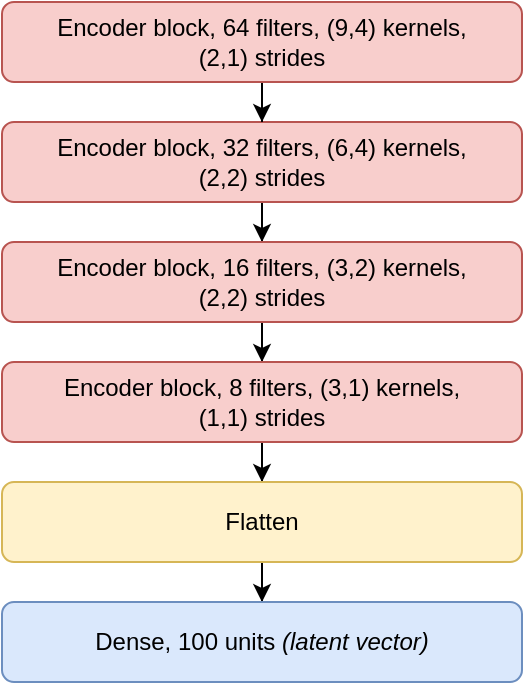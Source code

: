 <mxfile version="12.5.3" type="device"><diagram id="mADj3N52reezFfNrAovU" name="Page-1"><mxGraphModel dx="460" dy="847" grid="1" gridSize="10" guides="1" tooltips="1" connect="1" arrows="1" fold="1" page="1" pageScale="1" pageWidth="827" pageHeight="1169" math="1" shadow="0"><root><mxCell id="0"/><mxCell id="1" parent="0"/><mxCell id="KVp9MSCgRwjhDD4FNQpp-5" style="edgeStyle=orthogonalEdgeStyle;rounded=0;orthogonalLoop=1;jettySize=auto;html=1;" parent="1" source="Cw01MGH7N1lbKNJdQKr4-1" target="KVp9MSCgRwjhDD4FNQpp-1" edge="1"><mxGeometry relative="1" as="geometry"/></mxCell><mxCell id="Cw01MGH7N1lbKNJdQKr4-1" value="Encoder block, 32 filters, (6,4) kernels,&lt;br&gt;(2,2) strides" style="rounded=1;whiteSpace=wrap;html=1;fillColor=#f8cecc;strokeColor=#b85450;" parent="1" vertex="1"><mxGeometry x="80" y="80" width="260" height="40" as="geometry"/></mxCell><mxCell id="KVp9MSCgRwjhDD4FNQpp-6" style="edgeStyle=orthogonalEdgeStyle;rounded=0;orthogonalLoop=1;jettySize=auto;html=1;" parent="1" source="KVp9MSCgRwjhDD4FNQpp-1" target="KVp9MSCgRwjhDD4FNQpp-2" edge="1"><mxGeometry relative="1" as="geometry"/></mxCell><mxCell id="KVp9MSCgRwjhDD4FNQpp-1" value="Encoder block, 16 filters, (3,2) kernels,&lt;br&gt;(2,2) strides" style="rounded=1;whiteSpace=wrap;html=1;fillColor=#f8cecc;strokeColor=#b85450;" parent="1" vertex="1"><mxGeometry x="80" y="140" width="260" height="40" as="geometry"/></mxCell><mxCell id="KVp9MSCgRwjhDD4FNQpp-7" style="edgeStyle=orthogonalEdgeStyle;rounded=0;orthogonalLoop=1;jettySize=auto;html=1;" parent="1" source="KVp9MSCgRwjhDD4FNQpp-2" target="KVp9MSCgRwjhDD4FNQpp-3" edge="1"><mxGeometry relative="1" as="geometry"/></mxCell><mxCell id="KVp9MSCgRwjhDD4FNQpp-2" value="Encoder block, 8 filters, (3,1) kernels,&lt;br&gt;(1,1) strides" style="rounded=1;whiteSpace=wrap;html=1;fillColor=#f8cecc;strokeColor=#b85450;" parent="1" vertex="1"><mxGeometry x="80" y="200" width="260" height="40" as="geometry"/></mxCell><mxCell id="KVp9MSCgRwjhDD4FNQpp-8" style="edgeStyle=orthogonalEdgeStyle;rounded=0;orthogonalLoop=1;jettySize=auto;html=1;" parent="1" source="KVp9MSCgRwjhDD4FNQpp-3" target="KVp9MSCgRwjhDD4FNQpp-4" edge="1"><mxGeometry relative="1" as="geometry"/></mxCell><mxCell id="KVp9MSCgRwjhDD4FNQpp-3" value="Flatten" style="rounded=1;whiteSpace=wrap;html=1;fillColor=#fff2cc;strokeColor=#d6b656;" parent="1" vertex="1"><mxGeometry x="80" y="260" width="260" height="40" as="geometry"/></mxCell><mxCell id="KVp9MSCgRwjhDD4FNQpp-4" value="Dense, 100 units &lt;i&gt;(latent vector)&lt;/i&gt;" style="rounded=1;whiteSpace=wrap;html=1;fillColor=#dae8fc;strokeColor=#6c8ebf;" parent="1" vertex="1"><mxGeometry x="80" y="320" width="260" height="40" as="geometry"/></mxCell><mxCell id="WnJvdNGlCc1kFRzwmSrk-2" style="edgeStyle=orthogonalEdgeStyle;rounded=0;orthogonalLoop=1;jettySize=auto;html=1;" edge="1" parent="1" source="WnJvdNGlCc1kFRzwmSrk-1" target="Cw01MGH7N1lbKNJdQKr4-1"><mxGeometry relative="1" as="geometry"/></mxCell><mxCell id="WnJvdNGlCc1kFRzwmSrk-1" value="Encoder block, 64 filters, (9,4) kernels,&lt;br&gt;(2,1) strides" style="rounded=1;whiteSpace=wrap;html=1;fillColor=#f8cecc;strokeColor=#b85450;" vertex="1" parent="1"><mxGeometry x="80" y="20" width="260" height="40" as="geometry"/></mxCell></root></mxGraphModel></diagram></mxfile>